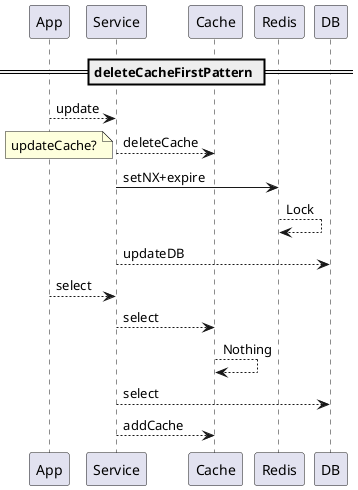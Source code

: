 @startuml
== deleteCacheFirstPattern ==
App --> Service: update
Service --> Cache: deleteCache
note left: updateCache?
Service -> Redis: setNX+expire
Redis --> Redis: Lock
Service --> DB: updateDB
App --> Service: select
Service --> Cache: select
Cache --> Cache: Nothing
Service --> DB: select
Service --> Cache: addCache

@enduml